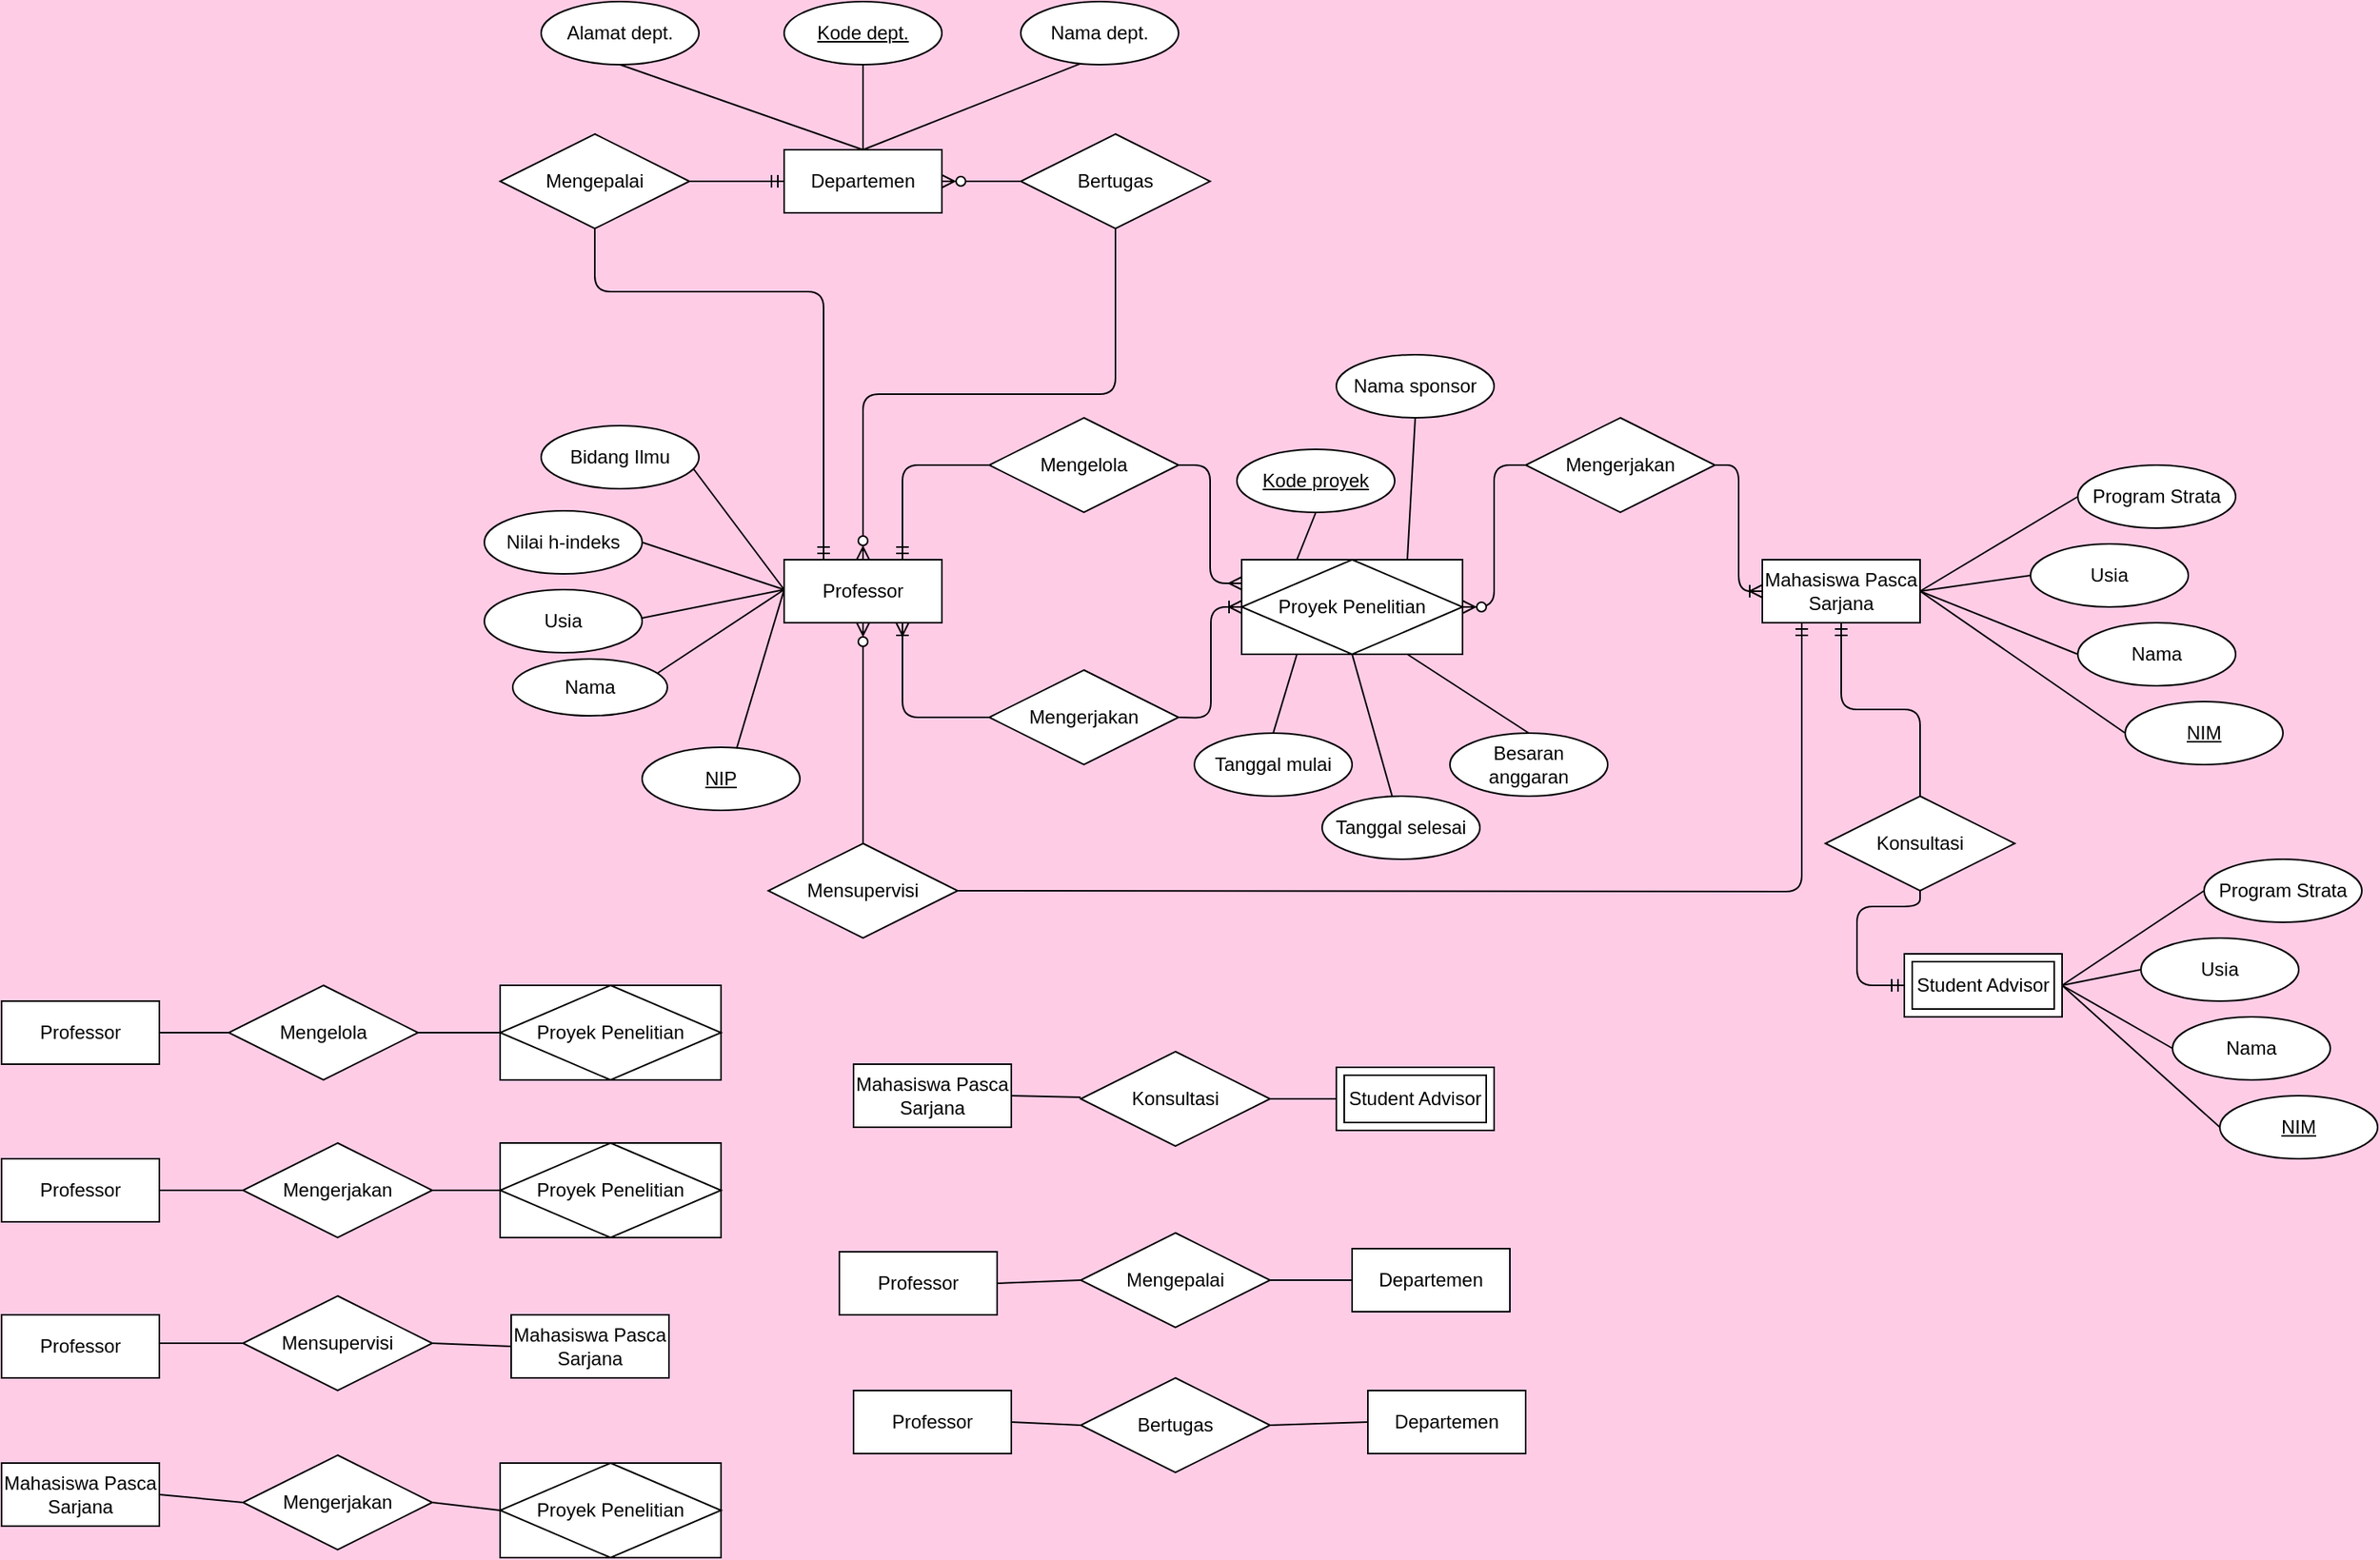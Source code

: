 <mxfile version="15.1.1" type="github">
  <diagram id="R2lEEEUBdFMjLlhIrx00" name="Page-1">
    <mxGraphModel dx="3503" dy="1647" grid="1" gridSize="9" guides="1" tooltips="1" connect="1" arrows="1" fold="1" page="1" pageScale="1" pageWidth="850" pageHeight="1100" background="#FFCCE6" math="0" shadow="0" extFonts="Permanent Marker^https://fonts.googleapis.com/css?family=Permanent+Marker">
      <root>
        <mxCell id="0" />
        <mxCell id="1" parent="0" />
        <mxCell id="OCGTsP4tq0BnDlaB6URt-13" value="Mahasiswa Pasca Sarjana" style="whiteSpace=wrap;html=1;align=center;" parent="1" vertex="1">
          <mxGeometry x="450" y="390" width="100" height="40" as="geometry" />
        </mxCell>
        <mxCell id="OCGTsP4tq0BnDlaB6URt-15" value="Program Strata" style="ellipse;whiteSpace=wrap;html=1;align=center;" parent="1" vertex="1">
          <mxGeometry x="650" y="330" width="100" height="40" as="geometry" />
        </mxCell>
        <mxCell id="OCGTsP4tq0BnDlaB6URt-16" value="Usia" style="ellipse;whiteSpace=wrap;html=1;align=center;" parent="1" vertex="1">
          <mxGeometry x="620" y="380" width="100" height="40" as="geometry" />
        </mxCell>
        <mxCell id="OCGTsP4tq0BnDlaB6URt-17" value="Nama" style="ellipse;whiteSpace=wrap;html=1;align=center;" parent="1" vertex="1">
          <mxGeometry x="650" y="430" width="100" height="40" as="geometry" />
        </mxCell>
        <mxCell id="OCGTsP4tq0BnDlaB6URt-32" value="NIM" style="ellipse;whiteSpace=wrap;html=1;align=center;fontStyle=4;" parent="1" vertex="1">
          <mxGeometry x="680" y="480" width="100" height="40" as="geometry" />
        </mxCell>
        <mxCell id="OCGTsP4tq0BnDlaB6URt-33" value="" style="endArrow=none;html=1;exitX=1;exitY=0.5;exitDx=0;exitDy=0;entryX=0;entryY=0.5;entryDx=0;entryDy=0;" parent="1" source="OCGTsP4tq0BnDlaB6URt-13" target="OCGTsP4tq0BnDlaB6URt-15" edge="1">
          <mxGeometry width="50" height="50" relative="1" as="geometry">
            <mxPoint x="580" y="500" as="sourcePoint" />
            <mxPoint x="630" y="450" as="targetPoint" />
          </mxGeometry>
        </mxCell>
        <mxCell id="OCGTsP4tq0BnDlaB6URt-34" value="" style="endArrow=none;html=1;entryX=0;entryY=0.5;entryDx=0;entryDy=0;exitX=1;exitY=0.5;exitDx=0;exitDy=0;" parent="1" source="OCGTsP4tq0BnDlaB6URt-13" target="OCGTsP4tq0BnDlaB6URt-16" edge="1">
          <mxGeometry width="50" height="50" relative="1" as="geometry">
            <mxPoint x="580" y="500" as="sourcePoint" />
            <mxPoint x="630" y="450" as="targetPoint" />
          </mxGeometry>
        </mxCell>
        <mxCell id="OCGTsP4tq0BnDlaB6URt-35" value="" style="endArrow=none;html=1;entryX=0;entryY=0.5;entryDx=0;entryDy=0;exitX=1;exitY=0.5;exitDx=0;exitDy=0;" parent="1" source="OCGTsP4tq0BnDlaB6URt-13" target="OCGTsP4tq0BnDlaB6URt-17" edge="1">
          <mxGeometry width="50" height="50" relative="1" as="geometry">
            <mxPoint x="580" y="500" as="sourcePoint" />
            <mxPoint x="630" y="450" as="targetPoint" />
          </mxGeometry>
        </mxCell>
        <mxCell id="OCGTsP4tq0BnDlaB6URt-36" value="" style="endArrow=none;html=1;entryX=0;entryY=0.5;entryDx=0;entryDy=0;exitX=1;exitY=0.5;exitDx=0;exitDy=0;" parent="1" source="OCGTsP4tq0BnDlaB6URt-13" target="OCGTsP4tq0BnDlaB6URt-32" edge="1">
          <mxGeometry width="50" height="50" relative="1" as="geometry">
            <mxPoint x="560" y="490" as="sourcePoint" />
            <mxPoint x="630" y="450" as="targetPoint" />
          </mxGeometry>
        </mxCell>
        <mxCell id="OCGTsP4tq0BnDlaB6URt-37" value="Proyek Penelitian" style="shape=associativeEntity;whiteSpace=wrap;html=1;align=center;" parent="1" vertex="1">
          <mxGeometry x="120" y="390" width="140" height="60" as="geometry" />
        </mxCell>
        <mxCell id="OCGTsP4tq0BnDlaB6URt-39" value="Departemen" style="whiteSpace=wrap;html=1;align=center;" parent="1" vertex="1">
          <mxGeometry x="-170" y="130" width="100" height="40" as="geometry" />
        </mxCell>
        <mxCell id="OCGTsP4tq0BnDlaB6URt-40" value="Program Strata" style="ellipse;whiteSpace=wrap;html=1;align=center;" parent="1" vertex="1">
          <mxGeometry x="730" y="580" width="100" height="40" as="geometry" />
        </mxCell>
        <mxCell id="OCGTsP4tq0BnDlaB6URt-41" value="Usia" style="ellipse;whiteSpace=wrap;html=1;align=center;" parent="1" vertex="1">
          <mxGeometry x="690" y="630" width="100" height="40" as="geometry" />
        </mxCell>
        <mxCell id="OCGTsP4tq0BnDlaB6URt-42" value="Nama" style="ellipse;whiteSpace=wrap;html=1;align=center;" parent="1" vertex="1">
          <mxGeometry x="710" y="680" width="100" height="40" as="geometry" />
        </mxCell>
        <mxCell id="OCGTsP4tq0BnDlaB6URt-43" value="NIM" style="ellipse;whiteSpace=wrap;html=1;align=center;fontStyle=4;" parent="1" vertex="1">
          <mxGeometry x="740" y="730" width="100" height="40" as="geometry" />
        </mxCell>
        <mxCell id="OCGTsP4tq0BnDlaB6URt-45" value="" style="endArrow=none;html=1;exitX=1;exitY=0.5;exitDx=0;exitDy=0;entryX=0;entryY=0.5;entryDx=0;entryDy=0;" parent="1" target="OCGTsP4tq0BnDlaB6URt-40" edge="1">
          <mxGeometry width="50" height="50" relative="1" as="geometry">
            <mxPoint x="640" y="660" as="sourcePoint" />
            <mxPoint x="740" y="590" as="targetPoint" />
          </mxGeometry>
        </mxCell>
        <mxCell id="OCGTsP4tq0BnDlaB6URt-46" value="" style="endArrow=none;html=1;entryX=0;entryY=0.5;entryDx=0;entryDy=0;exitX=1;exitY=0.5;exitDx=0;exitDy=0;" parent="1" target="OCGTsP4tq0BnDlaB6URt-41" edge="1">
          <mxGeometry width="50" height="50" relative="1" as="geometry">
            <mxPoint x="640" y="660" as="sourcePoint" />
            <mxPoint x="705.0" y="640" as="targetPoint" />
          </mxGeometry>
        </mxCell>
        <mxCell id="OCGTsP4tq0BnDlaB6URt-47" value="" style="endArrow=none;html=1;entryX=0;entryY=0.5;entryDx=0;entryDy=0;exitX=1;exitY=0.5;exitDx=0;exitDy=0;" parent="1" target="OCGTsP4tq0BnDlaB6URt-42" edge="1">
          <mxGeometry width="50" height="50" relative="1" as="geometry">
            <mxPoint x="640" y="660" as="sourcePoint" />
            <mxPoint x="740" y="700" as="targetPoint" />
          </mxGeometry>
        </mxCell>
        <mxCell id="OCGTsP4tq0BnDlaB6URt-48" value="" style="endArrow=none;html=1;entryX=0;entryY=0.5;entryDx=0;entryDy=0;exitX=1;exitY=0.5;exitDx=0;exitDy=0;" parent="1" target="OCGTsP4tq0BnDlaB6URt-43" edge="1">
          <mxGeometry width="50" height="50" relative="1" as="geometry">
            <mxPoint x="640.0" y="660" as="sourcePoint" />
            <mxPoint x="770" y="750.0" as="targetPoint" />
          </mxGeometry>
        </mxCell>
        <mxCell id="OCGTsP4tq0BnDlaB6URt-50" value="Student Advisor" style="shape=ext;margin=3;double=1;whiteSpace=wrap;html=1;align=center;" parent="1" vertex="1">
          <mxGeometry x="540" y="640" width="100" height="40" as="geometry" />
        </mxCell>
        <mxCell id="OCGTsP4tq0BnDlaB6URt-67" value="" style="group;fontStyle=0" parent="1" vertex="1" connectable="0">
          <mxGeometry x="-370" y="309" width="300" height="240" as="geometry" />
        </mxCell>
        <mxCell id="OCGTsP4tq0BnDlaB6URt-73" value="NIP" style="ellipse;whiteSpace=wrap;html=1;align=center;fontStyle=4;" parent="OCGTsP4tq0BnDlaB6URt-67" vertex="1">
          <mxGeometry x="110" y="200" width="100" height="40" as="geometry" />
        </mxCell>
        <mxCell id="OCGTsP4tq0BnDlaB6URt-74" value="" style="endArrow=none;html=1;exitX=0.599;exitY=0.019;exitDx=0;exitDy=0;exitPerimeter=0;fontStyle=4;entryX=0;entryY=0.5;entryDx=0;entryDy=0;" parent="OCGTsP4tq0BnDlaB6URt-67" source="OCGTsP4tq0BnDlaB6URt-73" edge="1">
          <mxGeometry width="50" height="50" relative="1" as="geometry">
            <mxPoint x="150" y="160" as="sourcePoint" />
            <mxPoint x="200" y="100" as="targetPoint" />
          </mxGeometry>
        </mxCell>
        <mxCell id="OCGTsP4tq0BnDlaB6URt-75" value="" style="endArrow=none;html=1;exitX=1;exitY=0;exitDx=0;exitDy=0;fontStyle=4" parent="OCGTsP4tq0BnDlaB6URt-67" edge="1">
          <mxGeometry width="50" height="50" relative="1" as="geometry">
            <mxPoint x="115.355" y="155.858" as="sourcePoint" />
            <mxPoint x="200" y="100" as="targetPoint" />
          </mxGeometry>
        </mxCell>
        <mxCell id="OCGTsP4tq0BnDlaB6URt-76" value="" style="endArrow=none;html=1;entryX=0;entryY=0.5;entryDx=0;entryDy=0;exitX=1;exitY=0.5;exitDx=0;exitDy=0;fontStyle=4" parent="OCGTsP4tq0BnDlaB6URt-67" edge="1">
          <mxGeometry width="50" height="50" relative="1" as="geometry">
            <mxPoint x="100.0" y="120" as="sourcePoint" />
            <mxPoint x="200" y="100" as="targetPoint" />
          </mxGeometry>
        </mxCell>
        <mxCell id="OCGTsP4tq0BnDlaB6URt-77" value="" style="endArrow=none;html=1;exitX=1;exitY=0.5;exitDx=0;exitDy=0;entryX=0;entryY=0.5;entryDx=0;entryDy=0;fontStyle=4" parent="OCGTsP4tq0BnDlaB6URt-67" edge="1">
          <mxGeometry width="50" height="50" relative="1" as="geometry">
            <mxPoint x="110.0" y="70" as="sourcePoint" />
            <mxPoint x="200" y="100" as="targetPoint" />
          </mxGeometry>
        </mxCell>
        <mxCell id="OCGTsP4tq0BnDlaB6URt-78" value="" style="endArrow=none;html=1;entryX=0;entryY=0.5;entryDx=0;entryDy=0;exitX=1;exitY=0.5;exitDx=0;exitDy=0;fontStyle=4" parent="OCGTsP4tq0BnDlaB6URt-67" edge="1">
          <mxGeometry width="50" height="50" relative="1" as="geometry">
            <mxPoint x="140" y="20" as="sourcePoint" />
            <mxPoint x="200" y="100" as="targetPoint" />
          </mxGeometry>
        </mxCell>
        <mxCell id="xYOfm9LZj6aqJ2G_BP8a-4" value="Nama" style="ellipse;whiteSpace=wrap;html=1;align=center;" vertex="1" parent="OCGTsP4tq0BnDlaB6URt-67">
          <mxGeometry x="28" y="144" width="98" height="36" as="geometry" />
        </mxCell>
        <mxCell id="xYOfm9LZj6aqJ2G_BP8a-5" value="Usia" style="ellipse;whiteSpace=wrap;html=1;align=center;" vertex="1" parent="OCGTsP4tq0BnDlaB6URt-67">
          <mxGeometry x="10" y="100" width="100" height="40" as="geometry" />
        </mxCell>
        <mxCell id="xYOfm9LZj6aqJ2G_BP8a-6" value="Nilai h-indeks" style="ellipse;whiteSpace=wrap;html=1;align=center;" vertex="1" parent="OCGTsP4tq0BnDlaB6URt-67">
          <mxGeometry x="10" y="50" width="100" height="40" as="geometry" />
        </mxCell>
        <mxCell id="xYOfm9LZj6aqJ2G_BP8a-7" value="Bidang Ilmu" style="ellipse;whiteSpace=wrap;html=1;align=center;" vertex="1" parent="OCGTsP4tq0BnDlaB6URt-67">
          <mxGeometry x="46" y="-4" width="100" height="40" as="geometry" />
        </mxCell>
        <mxCell id="xYOfm9LZj6aqJ2G_BP8a-26" value="Professor" style="whiteSpace=wrap;html=1;align=center;" vertex="1" parent="OCGTsP4tq0BnDlaB6URt-67">
          <mxGeometry x="200" y="81" width="100" height="40" as="geometry" />
        </mxCell>
        <mxCell id="OCGTsP4tq0BnDlaB6URt-82" value="Mengelola" style="shape=rhombus;perimeter=rhombusPerimeter;whiteSpace=wrap;html=1;align=center;" parent="1" vertex="1">
          <mxGeometry x="-40" y="300" width="120" height="60" as="geometry" />
        </mxCell>
        <mxCell id="OCGTsP4tq0BnDlaB6URt-83" value="Mengerjakan" style="shape=rhombus;perimeter=rhombusPerimeter;whiteSpace=wrap;html=1;align=center;" parent="1" vertex="1">
          <mxGeometry x="-40" y="460" width="120" height="60" as="geometry" />
        </mxCell>
        <mxCell id="OCGTsP4tq0BnDlaB6URt-84" value="Mengerjakan&lt;span style=&quot;color: rgba(0 , 0 , 0 , 0) ; font-family: monospace ; font-size: 0px&quot;&gt;%3CmxGraphModel%3E%3Croot%3E%3CmxCell%20id%3D%220%22%2F%3E%3CmxCell%20id%3D%221%22%20parent%3D%220%22%2F%3E%3CmxCell%20id%3D%222%22%20value%3D%22Relationship%22%20style%3D%22shape%3Drhombus%3Bperimeter%3DrhombusPerimeter%3BwhiteSpace%3Dwrap%3Bhtml%3D1%3Balign%3Dcenter%3B%22%20vertex%3D%221%22%20parent%3D%221%22%3E%3CmxGeometry%20x%3D%22-50%22%20y%3D%22300%22%20width%3D%22120%22%20height%3D%2260%22%20as%3D%22geometry%22%2F%3E%3C%2FmxCell%3E%3C%2Froot%3E%3C%2FmxGraphModel%3E&lt;/span&gt;" style="shape=rhombus;perimeter=rhombusPerimeter;whiteSpace=wrap;html=1;align=center;" parent="1" vertex="1">
          <mxGeometry x="300" y="300" width="120" height="60" as="geometry" />
        </mxCell>
        <mxCell id="OCGTsP4tq0BnDlaB6URt-86" value="Mensupervisi" style="shape=rhombus;perimeter=rhombusPerimeter;whiteSpace=wrap;html=1;align=center;" parent="1" vertex="1">
          <mxGeometry x="-180" y="570" width="120" height="60" as="geometry" />
        </mxCell>
        <mxCell id="OCGTsP4tq0BnDlaB6URt-87" value="" style="edgeStyle=orthogonalEdgeStyle;fontSize=12;html=1;endArrow=ERmandOne;entryX=0.75;entryY=0;entryDx=0;entryDy=0;exitX=0;exitY=0.5;exitDx=0;exitDy=0;" parent="1" source="OCGTsP4tq0BnDlaB6URt-82" target="xYOfm9LZj6aqJ2G_BP8a-26" edge="1">
          <mxGeometry width="100" height="100" relative="1" as="geometry">
            <mxPoint x="-140" y="370" as="sourcePoint" />
            <mxPoint x="-70" y="400" as="targetPoint" />
          </mxGeometry>
        </mxCell>
        <mxCell id="OCGTsP4tq0BnDlaB6URt-89" value="" style="edgeStyle=orthogonalEdgeStyle;fontSize=12;html=1;endArrow=ERmany;exitX=1;exitY=0.5;exitDx=0;exitDy=0;entryX=0;entryY=0.25;entryDx=0;entryDy=0;" parent="1" source="OCGTsP4tq0BnDlaB6URt-82" target="OCGTsP4tq0BnDlaB6URt-37" edge="1">
          <mxGeometry width="100" height="100" relative="1" as="geometry">
            <mxPoint x="250" y="550" as="sourcePoint" />
            <mxPoint x="350" y="450" as="targetPoint" />
          </mxGeometry>
        </mxCell>
        <mxCell id="OCGTsP4tq0BnDlaB6URt-90" value="" style="edgeStyle=orthogonalEdgeStyle;fontSize=12;html=1;endArrow=ERoneToMany;exitX=0;exitY=0.5;exitDx=0;exitDy=0;entryX=0.75;entryY=1;entryDx=0;entryDy=0;" parent="1" source="OCGTsP4tq0BnDlaB6URt-83" target="xYOfm9LZj6aqJ2G_BP8a-26" edge="1">
          <mxGeometry width="100" height="100" relative="1" as="geometry">
            <mxPoint x="250" y="550" as="sourcePoint" />
            <mxPoint x="-70" y="420" as="targetPoint" />
          </mxGeometry>
        </mxCell>
        <mxCell id="OCGTsP4tq0BnDlaB6URt-91" value="" style="edgeStyle=orthogonalEdgeStyle;fontSize=12;html=1;endArrow=ERoneToMany;entryX=0;entryY=0.5;entryDx=0;entryDy=0;" parent="1" target="OCGTsP4tq0BnDlaB6URt-37" edge="1">
          <mxGeometry width="100" height="100" relative="1" as="geometry">
            <mxPoint x="80" y="490" as="sourcePoint" />
            <mxPoint x="50" y="420" as="targetPoint" />
          </mxGeometry>
        </mxCell>
        <mxCell id="OCGTsP4tq0BnDlaB6URt-92" value="" style="edgeStyle=orthogonalEdgeStyle;fontSize=12;html=1;endArrow=ERoneToMany;exitX=1;exitY=0.5;exitDx=0;exitDy=0;entryX=0;entryY=0.5;entryDx=0;entryDy=0;" parent="1" source="OCGTsP4tq0BnDlaB6URt-84" target="OCGTsP4tq0BnDlaB6URt-13" edge="1">
          <mxGeometry width="100" height="100" relative="1" as="geometry">
            <mxPoint x="350" y="480" as="sourcePoint" />
            <mxPoint x="330" y="410" as="targetPoint" />
          </mxGeometry>
        </mxCell>
        <mxCell id="OCGTsP4tq0BnDlaB6URt-93" value="" style="edgeStyle=orthogonalEdgeStyle;fontSize=12;html=1;endArrow=ERzeroToMany;endFill=1;entryX=1;entryY=0.5;entryDx=0;entryDy=0;exitX=0;exitY=0.5;exitDx=0;exitDy=0;" parent="1" source="OCGTsP4tq0BnDlaB6URt-84" target="OCGTsP4tq0BnDlaB6URt-37" edge="1">
          <mxGeometry width="100" height="100" relative="1" as="geometry">
            <mxPoint x="250" y="550" as="sourcePoint" />
            <mxPoint x="350" y="450" as="targetPoint" />
          </mxGeometry>
        </mxCell>
        <mxCell id="OCGTsP4tq0BnDlaB6URt-94" value="" style="fontSize=12;html=1;endArrow=ERzeroToMany;endFill=1;exitX=0.5;exitY=0;exitDx=0;exitDy=0;entryX=0.5;entryY=1;entryDx=0;entryDy=0;" parent="1" source="OCGTsP4tq0BnDlaB6URt-86" edge="1">
          <mxGeometry width="100" height="100" relative="1" as="geometry">
            <mxPoint x="100" y="510" as="sourcePoint" />
            <mxPoint x="-120" y="430" as="targetPoint" />
          </mxGeometry>
        </mxCell>
        <mxCell id="OCGTsP4tq0BnDlaB6URt-95" value="" style="edgeStyle=orthogonalEdgeStyle;fontSize=12;html=1;endArrow=ERmandOne;exitX=0;exitY=0.5;exitDx=0;exitDy=0;entryX=0.25;entryY=1;entryDx=0;entryDy=0;" parent="1" target="OCGTsP4tq0BnDlaB6URt-13" edge="1">
          <mxGeometry width="100" height="100" relative="1" as="geometry">
            <mxPoint x="-60" y="600" as="sourcePoint" />
            <mxPoint x="530" y="560" as="targetPoint" />
          </mxGeometry>
        </mxCell>
        <mxCell id="OCGTsP4tq0BnDlaB6URt-97" value="Mengepalai" style="shape=rhombus;perimeter=rhombusPerimeter;whiteSpace=wrap;html=1;align=center;" parent="1" vertex="1">
          <mxGeometry x="-350" y="120" width="120" height="60" as="geometry" />
        </mxCell>
        <mxCell id="OCGTsP4tq0BnDlaB6URt-98" value="Bertugas" style="shape=rhombus;perimeter=rhombusPerimeter;whiteSpace=wrap;html=1;align=center;" parent="1" vertex="1">
          <mxGeometry x="-20" y="120" width="120" height="60" as="geometry" />
        </mxCell>
        <mxCell id="OCGTsP4tq0BnDlaB6URt-99" value="" style="fontSize=12;html=1;endArrow=ERmandOne;exitX=1;exitY=0.5;exitDx=0;exitDy=0;" parent="1" source="OCGTsP4tq0BnDlaB6URt-97" edge="1">
          <mxGeometry width="100" height="100" relative="1" as="geometry">
            <mxPoint x="-270" y="250" as="sourcePoint" />
            <mxPoint x="-170" y="150" as="targetPoint" />
          </mxGeometry>
        </mxCell>
        <mxCell id="OCGTsP4tq0BnDlaB6URt-101" value="" style="edgeStyle=orthogonalEdgeStyle;fontSize=12;html=1;endArrow=ERmandOne;entryX=0.25;entryY=0;entryDx=0;entryDy=0;exitX=0.5;exitY=1;exitDx=0;exitDy=0;" parent="1" source="OCGTsP4tq0BnDlaB6URt-97" target="xYOfm9LZj6aqJ2G_BP8a-26" edge="1">
          <mxGeometry width="100" height="100" relative="1" as="geometry">
            <mxPoint x="-310" y="200" as="sourcePoint" />
            <mxPoint x="-145" y="390" as="targetPoint" />
            <Array as="points">
              <mxPoint x="-290" y="220" />
              <mxPoint x="-145" y="220" />
            </Array>
          </mxGeometry>
        </mxCell>
        <mxCell id="OCGTsP4tq0BnDlaB6URt-106" value="" style="fontSize=12;html=1;endArrow=ERmandOne;edgeStyle=orthogonalEdgeStyle;entryX=0;entryY=0.5;entryDx=0;entryDy=0;entryPerimeter=0;exitX=0.5;exitY=1;exitDx=0;exitDy=0;" parent="1" source="OCGTsP4tq0BnDlaB6URt-107" target="OCGTsP4tq0BnDlaB6URt-50" edge="1">
          <mxGeometry width="100" height="100" relative="1" as="geometry">
            <mxPoint x="500" y="530" as="sourcePoint" />
            <mxPoint x="530" y="660" as="targetPoint" />
            <Array as="points">
              <mxPoint x="550" y="610" />
              <mxPoint x="510" y="610" />
              <mxPoint x="510" y="660" />
            </Array>
          </mxGeometry>
        </mxCell>
        <mxCell id="OCGTsP4tq0BnDlaB6URt-107" value="Konsultasi" style="shape=rhombus;perimeter=rhombusPerimeter;whiteSpace=wrap;html=1;align=center;" parent="1" vertex="1">
          <mxGeometry x="490" y="540" width="120" height="60" as="geometry" />
        </mxCell>
        <mxCell id="OCGTsP4tq0BnDlaB6URt-108" value="" style="fontSize=12;html=1;endArrow=ERmandOne;edgeStyle=orthogonalEdgeStyle;entryX=0.5;entryY=1;entryDx=0;entryDy=0;exitX=0.5;exitY=0;exitDx=0;exitDy=0;" parent="1" source="OCGTsP4tq0BnDlaB6URt-107" target="OCGTsP4tq0BnDlaB6URt-13" edge="1">
          <mxGeometry width="100" height="100" relative="1" as="geometry">
            <mxPoint x="550" y="530" as="sourcePoint" />
            <mxPoint x="540" y="490" as="targetPoint" />
          </mxGeometry>
        </mxCell>
        <mxCell id="xYOfm9LZj6aqJ2G_BP8a-1" value="" style="edgeStyle=orthogonalEdgeStyle;fontSize=12;html=1;endArrow=ERzeroToMany;endFill=1;entryX=0.5;entryY=0;entryDx=0;entryDy=0;exitX=0.5;exitY=1;exitDx=0;exitDy=0;" edge="1" parent="1" source="OCGTsP4tq0BnDlaB6URt-98" target="xYOfm9LZj6aqJ2G_BP8a-26">
          <mxGeometry width="100" height="100" relative="1" as="geometry">
            <mxPoint x="-70" y="300" as="sourcePoint" />
            <mxPoint x="-110" y="390" as="targetPoint" />
          </mxGeometry>
        </mxCell>
        <mxCell id="xYOfm9LZj6aqJ2G_BP8a-2" value="" style="fontSize=12;html=1;endArrow=ERzeroToMany;endFill=1;exitX=0;exitY=0.5;exitDx=0;exitDy=0;entryX=1;entryY=0.5;entryDx=0;entryDy=0;" edge="1" parent="1" source="OCGTsP4tq0BnDlaB6URt-98" target="OCGTsP4tq0BnDlaB6URt-39">
          <mxGeometry width="100" height="100" relative="1" as="geometry">
            <mxPoint x="-103" y="145.5" as="sourcePoint" />
            <mxPoint x="-70" y="154.5" as="targetPoint" />
          </mxGeometry>
        </mxCell>
        <mxCell id="xYOfm9LZj6aqJ2G_BP8a-8" value="Kode dept." style="ellipse;whiteSpace=wrap;html=1;align=center;fontStyle=4;" vertex="1" parent="1">
          <mxGeometry x="-170" y="36" width="100" height="40" as="geometry" />
        </mxCell>
        <mxCell id="xYOfm9LZj6aqJ2G_BP8a-9" value="Kode proyek" style="ellipse;whiteSpace=wrap;html=1;align=center;fontStyle=4;" vertex="1" parent="1">
          <mxGeometry x="117" y="320" width="100" height="40" as="geometry" />
        </mxCell>
        <mxCell id="xYOfm9LZj6aqJ2G_BP8a-10" value="Nama dept." style="ellipse;whiteSpace=wrap;html=1;align=center;" vertex="1" parent="1">
          <mxGeometry x="-20" y="36" width="100" height="40" as="geometry" />
        </mxCell>
        <mxCell id="xYOfm9LZj6aqJ2G_BP8a-11" value="Alamat dept." style="ellipse;whiteSpace=wrap;html=1;align=center;" vertex="1" parent="1">
          <mxGeometry x="-324" y="36" width="100" height="40" as="geometry" />
        </mxCell>
        <mxCell id="xYOfm9LZj6aqJ2G_BP8a-12" value="" style="endArrow=none;html=1;exitX=0.5;exitY=0;exitDx=0;exitDy=0;" edge="1" parent="1" source="OCGTsP4tq0BnDlaB6URt-39" target="xYOfm9LZj6aqJ2G_BP8a-8">
          <mxGeometry width="50" height="50" relative="1" as="geometry">
            <mxPoint x="-126" y="130" as="sourcePoint" />
            <mxPoint x="-26.0" y="70" as="targetPoint" />
          </mxGeometry>
        </mxCell>
        <mxCell id="xYOfm9LZj6aqJ2G_BP8a-13" value="" style="endArrow=none;html=1;entryX=0.38;entryY=0.983;entryDx=0;entryDy=0;entryPerimeter=0;exitX=0.5;exitY=0;exitDx=0;exitDy=0;" edge="1" parent="1" source="OCGTsP4tq0BnDlaB6URt-39" target="xYOfm9LZj6aqJ2G_BP8a-10">
          <mxGeometry width="50" height="50" relative="1" as="geometry">
            <mxPoint x="-117" y="126" as="sourcePoint" />
            <mxPoint x="-111" y="85" as="targetPoint" />
          </mxGeometry>
        </mxCell>
        <mxCell id="xYOfm9LZj6aqJ2G_BP8a-14" value="" style="endArrow=none;html=1;exitX=0.5;exitY=0;exitDx=0;exitDy=0;entryX=0.5;entryY=1;entryDx=0;entryDy=0;" edge="1" parent="1" source="OCGTsP4tq0BnDlaB6URt-39" target="xYOfm9LZj6aqJ2G_BP8a-11">
          <mxGeometry width="50" height="50" relative="1" as="geometry">
            <mxPoint x="-111" y="139" as="sourcePoint" />
            <mxPoint x="27" y="84.32" as="targetPoint" />
          </mxGeometry>
        </mxCell>
        <mxCell id="xYOfm9LZj6aqJ2G_BP8a-16" value="Nama sponsor" style="ellipse;whiteSpace=wrap;html=1;align=center;" vertex="1" parent="1">
          <mxGeometry x="180" y="260" width="100" height="40" as="geometry" />
        </mxCell>
        <mxCell id="xYOfm9LZj6aqJ2G_BP8a-17" value="Tanggal mulai" style="ellipse;whiteSpace=wrap;html=1;align=center;" vertex="1" parent="1">
          <mxGeometry x="90" y="500" width="100" height="40" as="geometry" />
        </mxCell>
        <mxCell id="xYOfm9LZj6aqJ2G_BP8a-18" value="Tanggal selesai" style="ellipse;whiteSpace=wrap;html=1;align=center;" vertex="1" parent="1">
          <mxGeometry x="171" y="540" width="100" height="40" as="geometry" />
        </mxCell>
        <mxCell id="xYOfm9LZj6aqJ2G_BP8a-19" value="Besaran anggaran" style="ellipse;whiteSpace=wrap;html=1;align=center;" vertex="1" parent="1">
          <mxGeometry x="252" y="500" width="100" height="40" as="geometry" />
        </mxCell>
        <mxCell id="xYOfm9LZj6aqJ2G_BP8a-21" value="" style="endArrow=none;html=1;entryX=0.5;entryY=1;entryDx=0;entryDy=0;exitX=0.25;exitY=0;exitDx=0;exitDy=0;" edge="1" parent="1" source="OCGTsP4tq0BnDlaB6URt-37" target="xYOfm9LZj6aqJ2G_BP8a-9">
          <mxGeometry width="50" height="50" relative="1" as="geometry">
            <mxPoint x="167" y="396" as="sourcePoint" />
            <mxPoint x="180" y="340" as="targetPoint" />
          </mxGeometry>
        </mxCell>
        <mxCell id="xYOfm9LZj6aqJ2G_BP8a-22" value="" style="endArrow=none;html=1;entryX=0.5;entryY=1;entryDx=0;entryDy=0;exitX=0.75;exitY=0;exitDx=0;exitDy=0;" edge="1" parent="1" source="OCGTsP4tq0BnDlaB6URt-37" target="xYOfm9LZj6aqJ2G_BP8a-16">
          <mxGeometry width="50" height="50" relative="1" as="geometry">
            <mxPoint x="164.0" y="399" as="sourcePoint" />
            <mxPoint x="176" y="369" as="targetPoint" />
          </mxGeometry>
        </mxCell>
        <mxCell id="xYOfm9LZj6aqJ2G_BP8a-23" value="" style="endArrow=none;html=1;exitX=0.5;exitY=0;exitDx=0;exitDy=0;entryX=0.25;entryY=1;entryDx=0;entryDy=0;" edge="1" parent="1" source="xYOfm9LZj6aqJ2G_BP8a-17" target="OCGTsP4tq0BnDlaB6URt-37">
          <mxGeometry width="50" height="50" relative="1" as="geometry">
            <mxPoint x="137.5" y="500" as="sourcePoint" />
            <mxPoint x="137" y="452" as="targetPoint" />
          </mxGeometry>
        </mxCell>
        <mxCell id="xYOfm9LZj6aqJ2G_BP8a-24" value="" style="endArrow=none;html=1;entryX=0.5;entryY=1;entryDx=0;entryDy=0;" edge="1" parent="1" source="xYOfm9LZj6aqJ2G_BP8a-18" target="OCGTsP4tq0BnDlaB6URt-37">
          <mxGeometry width="50" height="50" relative="1" as="geometry">
            <mxPoint x="201.0" y="498.0" as="sourcePoint" />
            <mxPoint x="198" y="450" as="targetPoint" />
          </mxGeometry>
        </mxCell>
        <mxCell id="xYOfm9LZj6aqJ2G_BP8a-25" value="" style="endArrow=none;html=1;entryX=0.75;entryY=1;entryDx=0;entryDy=0;exitX=0.5;exitY=0;exitDx=0;exitDy=0;" edge="1" parent="1" source="xYOfm9LZj6aqJ2G_BP8a-19" target="OCGTsP4tq0BnDlaB6URt-37">
          <mxGeometry width="50" height="50" relative="1" as="geometry">
            <mxPoint x="224.435" y="549.124" as="sourcePoint" />
            <mxPoint x="199" y="459" as="targetPoint" />
          </mxGeometry>
        </mxCell>
        <mxCell id="xYOfm9LZj6aqJ2G_BP8a-27" value="Professor" style="whiteSpace=wrap;html=1;align=center;" vertex="1" parent="1">
          <mxGeometry x="-666" y="670" width="100" height="40" as="geometry" />
        </mxCell>
        <mxCell id="xYOfm9LZj6aqJ2G_BP8a-28" value="Mengelola" style="shape=rhombus;perimeter=rhombusPerimeter;whiteSpace=wrap;html=1;align=center;" vertex="1" parent="1">
          <mxGeometry x="-522" y="660" width="120" height="60" as="geometry" />
        </mxCell>
        <mxCell id="xYOfm9LZj6aqJ2G_BP8a-29" value="Proyek Penelitian" style="shape=associativeEntity;whiteSpace=wrap;html=1;align=center;" vertex="1" parent="1">
          <mxGeometry x="-350" y="660" width="140" height="60" as="geometry" />
        </mxCell>
        <mxCell id="xYOfm9LZj6aqJ2G_BP8a-30" value="Professor" style="whiteSpace=wrap;html=1;align=center;" vertex="1" parent="1">
          <mxGeometry x="-666" y="770" width="100" height="40" as="geometry" />
        </mxCell>
        <mxCell id="xYOfm9LZj6aqJ2G_BP8a-31" value="Mengerjakan" style="shape=rhombus;perimeter=rhombusPerimeter;whiteSpace=wrap;html=1;align=center;" vertex="1" parent="1">
          <mxGeometry x="-513" y="760" width="120" height="60" as="geometry" />
        </mxCell>
        <mxCell id="xYOfm9LZj6aqJ2G_BP8a-32" value="Proyek Penelitian" style="shape=associativeEntity;whiteSpace=wrap;html=1;align=center;" vertex="1" parent="1">
          <mxGeometry x="-350" y="760" width="140" height="60" as="geometry" />
        </mxCell>
        <mxCell id="xYOfm9LZj6aqJ2G_BP8a-33" value="Professor" style="whiteSpace=wrap;html=1;align=center;" vertex="1" parent="1">
          <mxGeometry x="-666" y="869" width="100" height="40" as="geometry" />
        </mxCell>
        <mxCell id="xYOfm9LZj6aqJ2G_BP8a-34" value="Mensupervisi" style="shape=rhombus;perimeter=rhombusPerimeter;whiteSpace=wrap;html=1;align=center;" vertex="1" parent="1">
          <mxGeometry x="-513" y="857" width="120" height="60" as="geometry" />
        </mxCell>
        <mxCell id="xYOfm9LZj6aqJ2G_BP8a-35" value="Mahasiswa Pasca Sarjana" style="whiteSpace=wrap;html=1;align=center;" vertex="1" parent="1">
          <mxGeometry x="-343" y="869" width="100" height="40" as="geometry" />
        </mxCell>
        <mxCell id="xYOfm9LZj6aqJ2G_BP8a-36" value="Mahasiswa Pasca Sarjana" style="whiteSpace=wrap;html=1;align=center;" vertex="1" parent="1">
          <mxGeometry x="-666" y="963" width="100" height="40" as="geometry" />
        </mxCell>
        <mxCell id="xYOfm9LZj6aqJ2G_BP8a-37" value="Mengerjakan&lt;span style=&quot;color: rgba(0 , 0 , 0 , 0) ; font-family: monospace ; font-size: 0px&quot;&gt;%3CmxGraphModel%3E%3Croot%3E%3CmxCell%20id%3D%220%22%2F%3E%3CmxCell%20id%3D%221%22%20parent%3D%220%22%2F%3E%3CmxCell%20id%3D%222%22%20value%3D%22Relationship%22%20style%3D%22shape%3Drhombus%3Bperimeter%3DrhombusPerimeter%3BwhiteSpace%3Dwrap%3Bhtml%3D1%3Balign%3Dcenter%3B%22%20vertex%3D%221%22%20parent%3D%221%22%3E%3CmxGeometry%20x%3D%22-50%22%20y%3D%22300%22%20width%3D%22120%22%20height%3D%2260%22%20as%3D%22geometry%22%2F%3E%3C%2FmxCell%3E%3C%2Froot%3E%3C%2FmxGraphModel%3E&lt;/span&gt;" style="shape=rhombus;perimeter=rhombusPerimeter;whiteSpace=wrap;html=1;align=center;" vertex="1" parent="1">
          <mxGeometry x="-513" y="958" width="120" height="60" as="geometry" />
        </mxCell>
        <mxCell id="xYOfm9LZj6aqJ2G_BP8a-38" value="Proyek Penelitian" style="shape=associativeEntity;whiteSpace=wrap;html=1;align=center;" vertex="1" parent="1">
          <mxGeometry x="-350" y="963" width="140" height="60" as="geometry" />
        </mxCell>
        <mxCell id="xYOfm9LZj6aqJ2G_BP8a-39" value="Mahasiswa Pasca Sarjana" style="whiteSpace=wrap;html=1;align=center;" vertex="1" parent="1">
          <mxGeometry x="-126" y="710" width="100" height="40" as="geometry" />
        </mxCell>
        <mxCell id="xYOfm9LZj6aqJ2G_BP8a-40" value="Konsultasi" style="shape=rhombus;perimeter=rhombusPerimeter;whiteSpace=wrap;html=1;align=center;" vertex="1" parent="1">
          <mxGeometry x="18" y="702" width="120" height="60" as="geometry" />
        </mxCell>
        <mxCell id="xYOfm9LZj6aqJ2G_BP8a-41" value="Student Advisor" style="shape=ext;margin=3;double=1;whiteSpace=wrap;html=1;align=center;" vertex="1" parent="1">
          <mxGeometry x="180" y="712" width="100" height="40" as="geometry" />
        </mxCell>
        <mxCell id="xYOfm9LZj6aqJ2G_BP8a-42" value="Professor" style="whiteSpace=wrap;html=1;align=center;" vertex="1" parent="1">
          <mxGeometry x="-135" y="829" width="100" height="40" as="geometry" />
        </mxCell>
        <mxCell id="xYOfm9LZj6aqJ2G_BP8a-43" value="Professor" style="whiteSpace=wrap;html=1;align=center;" vertex="1" parent="1">
          <mxGeometry x="-126" y="917" width="100" height="40" as="geometry" />
        </mxCell>
        <mxCell id="xYOfm9LZj6aqJ2G_BP8a-44" value="Departemen" style="whiteSpace=wrap;html=1;align=center;" vertex="1" parent="1">
          <mxGeometry x="190" y="827" width="100" height="40" as="geometry" />
        </mxCell>
        <mxCell id="xYOfm9LZj6aqJ2G_BP8a-45" value="Departemen" style="whiteSpace=wrap;html=1;align=center;" vertex="1" parent="1">
          <mxGeometry x="200" y="917" width="100" height="40" as="geometry" />
        </mxCell>
        <mxCell id="xYOfm9LZj6aqJ2G_BP8a-46" value="Mengepalai" style="shape=rhombus;perimeter=rhombusPerimeter;whiteSpace=wrap;html=1;align=center;" vertex="1" parent="1">
          <mxGeometry x="18" y="817" width="120" height="60" as="geometry" />
        </mxCell>
        <mxCell id="xYOfm9LZj6aqJ2G_BP8a-47" value="Bertugas" style="shape=rhombus;perimeter=rhombusPerimeter;whiteSpace=wrap;html=1;align=center;" vertex="1" parent="1">
          <mxGeometry x="18" y="909" width="120" height="60" as="geometry" />
        </mxCell>
        <mxCell id="xYOfm9LZj6aqJ2G_BP8a-48" value="" style="endArrow=none;html=1;exitX=1;exitY=0.5;exitDx=0;exitDy=0;entryX=0;entryY=0.5;entryDx=0;entryDy=0;" edge="1" parent="1" source="xYOfm9LZj6aqJ2G_BP8a-27" target="xYOfm9LZj6aqJ2G_BP8a-28">
          <mxGeometry width="50" height="50" relative="1" as="geometry">
            <mxPoint x="-414" y="959" as="sourcePoint" />
            <mxPoint x="-364" y="909" as="targetPoint" />
          </mxGeometry>
        </mxCell>
        <mxCell id="xYOfm9LZj6aqJ2G_BP8a-50" value="" style="endArrow=none;html=1;exitX=1;exitY=0.5;exitDx=0;exitDy=0;entryX=0;entryY=0.5;entryDx=0;entryDy=0;" edge="1" parent="1" source="xYOfm9LZj6aqJ2G_BP8a-28" target="xYOfm9LZj6aqJ2G_BP8a-29">
          <mxGeometry width="50" height="50" relative="1" as="geometry">
            <mxPoint x="-402" y="689.41" as="sourcePoint" />
            <mxPoint x="-358.0" y="689.41" as="targetPoint" />
          </mxGeometry>
        </mxCell>
        <mxCell id="xYOfm9LZj6aqJ2G_BP8a-51" value="" style="endArrow=none;html=1;entryX=0;entryY=0.5;entryDx=0;entryDy=0;exitX=1;exitY=0.5;exitDx=0;exitDy=0;" edge="1" parent="1" source="xYOfm9LZj6aqJ2G_BP8a-30" target="xYOfm9LZj6aqJ2G_BP8a-31">
          <mxGeometry width="50" height="50" relative="1" as="geometry">
            <mxPoint x="-567" y="790" as="sourcePoint" />
            <mxPoint x="-522.0" y="789.41" as="targetPoint" />
          </mxGeometry>
        </mxCell>
        <mxCell id="xYOfm9LZj6aqJ2G_BP8a-52" value="" style="endArrow=none;html=1;exitX=1;exitY=0.5;exitDx=0;exitDy=0;entryX=0;entryY=0.5;entryDx=0;entryDy=0;" edge="1" parent="1" source="xYOfm9LZj6aqJ2G_BP8a-31" target="xYOfm9LZj6aqJ2G_BP8a-32">
          <mxGeometry width="50" height="50" relative="1" as="geometry">
            <mxPoint x="-393" y="789.41" as="sourcePoint" />
            <mxPoint x="-351" y="789" as="targetPoint" />
          </mxGeometry>
        </mxCell>
        <mxCell id="xYOfm9LZj6aqJ2G_BP8a-53" value="" style="endArrow=none;html=1;entryX=0;entryY=0.5;entryDx=0;entryDy=0;" edge="1" parent="1" target="xYOfm9LZj6aqJ2G_BP8a-34">
          <mxGeometry width="50" height="50" relative="1" as="geometry">
            <mxPoint x="-566" y="887" as="sourcePoint" />
            <mxPoint x="-513" y="888.41" as="targetPoint" />
          </mxGeometry>
        </mxCell>
        <mxCell id="xYOfm9LZj6aqJ2G_BP8a-54" value="" style="endArrow=none;html=1;entryX=0;entryY=0.5;entryDx=0;entryDy=0;exitX=1;exitY=0.5;exitDx=0;exitDy=0;" edge="1" parent="1" source="xYOfm9LZj6aqJ2G_BP8a-34" target="xYOfm9LZj6aqJ2G_BP8a-35">
          <mxGeometry width="50" height="50" relative="1" as="geometry">
            <mxPoint x="-387" y="889" as="sourcePoint" />
            <mxPoint x="-349.0" y="888.66" as="targetPoint" />
          </mxGeometry>
        </mxCell>
        <mxCell id="xYOfm9LZj6aqJ2G_BP8a-55" style="edgeStyle=none;rounded=0;orthogonalLoop=1;jettySize=auto;html=1;entryX=1;entryY=0.5;entryDx=0;entryDy=0;" edge="1" parent="1" source="xYOfm9LZj6aqJ2G_BP8a-34" target="xYOfm9LZj6aqJ2G_BP8a-34">
          <mxGeometry relative="1" as="geometry" />
        </mxCell>
        <mxCell id="xYOfm9LZj6aqJ2G_BP8a-56" value="" style="endArrow=none;html=1;entryX=0;entryY=0.5;entryDx=0;entryDy=0;exitX=1;exitY=0.5;exitDx=0;exitDy=0;" edge="1" parent="1" source="xYOfm9LZj6aqJ2G_BP8a-36" target="xYOfm9LZj6aqJ2G_BP8a-37">
          <mxGeometry width="50" height="50" relative="1" as="geometry">
            <mxPoint x="-566" y="982.66" as="sourcePoint" />
            <mxPoint x="-513.0" y="982.66" as="targetPoint" />
          </mxGeometry>
        </mxCell>
        <mxCell id="xYOfm9LZj6aqJ2G_BP8a-57" value="" style="endArrow=none;html=1;entryX=0;entryY=0.5;entryDx=0;entryDy=0;exitX=1;exitY=0.5;exitDx=0;exitDy=0;" edge="1" parent="1" source="xYOfm9LZj6aqJ2G_BP8a-37" target="xYOfm9LZj6aqJ2G_BP8a-38">
          <mxGeometry width="50" height="50" relative="1" as="geometry">
            <mxPoint x="-396" y="987" as="sourcePoint" />
            <mxPoint x="-343.0" y="992" as="targetPoint" />
          </mxGeometry>
        </mxCell>
        <mxCell id="xYOfm9LZj6aqJ2G_BP8a-59" value="" style="endArrow=none;html=1;exitX=1;exitY=0.5;exitDx=0;exitDy=0;" edge="1" parent="1" source="xYOfm9LZj6aqJ2G_BP8a-39">
          <mxGeometry width="50" height="50" relative="1" as="geometry">
            <mxPoint x="-26" y="731" as="sourcePoint" />
            <mxPoint x="18" y="731" as="targetPoint" />
          </mxGeometry>
        </mxCell>
        <mxCell id="xYOfm9LZj6aqJ2G_BP8a-60" value="" style="endArrow=none;html=1;exitX=1;exitY=0.5;exitDx=0;exitDy=0;entryX=0;entryY=0.5;entryDx=0;entryDy=0;" edge="1" parent="1" source="xYOfm9LZj6aqJ2G_BP8a-40" target="xYOfm9LZj6aqJ2G_BP8a-41">
          <mxGeometry width="50" height="50" relative="1" as="geometry">
            <mxPoint x="136" y="731.5" as="sourcePoint" />
            <mxPoint x="180" y="732.5" as="targetPoint" />
          </mxGeometry>
        </mxCell>
        <mxCell id="xYOfm9LZj6aqJ2G_BP8a-61" value="" style="endArrow=none;html=1;exitX=1;exitY=0.5;exitDx=0;exitDy=0;entryX=0;entryY=0.5;entryDx=0;entryDy=0;" edge="1" parent="1" source="xYOfm9LZj6aqJ2G_BP8a-42" target="xYOfm9LZj6aqJ2G_BP8a-46">
          <mxGeometry width="50" height="50" relative="1" as="geometry">
            <mxPoint x="-20" y="846.66" as="sourcePoint" />
            <mxPoint x="22.0" y="846.66" as="targetPoint" />
          </mxGeometry>
        </mxCell>
        <mxCell id="xYOfm9LZj6aqJ2G_BP8a-62" value="" style="endArrow=none;html=1;exitX=1;exitY=0.5;exitDx=0;exitDy=0;entryX=0;entryY=0.5;entryDx=0;entryDy=0;" edge="1" parent="1" source="xYOfm9LZj6aqJ2G_BP8a-46" target="xYOfm9LZj6aqJ2G_BP8a-44">
          <mxGeometry width="50" height="50" relative="1" as="geometry">
            <mxPoint x="146" y="846.66" as="sourcePoint" />
            <mxPoint x="188" y="847" as="targetPoint" />
          </mxGeometry>
        </mxCell>
        <mxCell id="xYOfm9LZj6aqJ2G_BP8a-63" value="" style="endArrow=none;html=1;exitX=1;exitY=0.5;exitDx=0;exitDy=0;entryX=0;entryY=0.5;entryDx=0;entryDy=0;" edge="1" parent="1" source="xYOfm9LZj6aqJ2G_BP8a-43" target="xYOfm9LZj6aqJ2G_BP8a-47">
          <mxGeometry width="50" height="50" relative="1" as="geometry">
            <mxPoint x="-20" y="945.0" as="sourcePoint" />
            <mxPoint x="22" y="945.0" as="targetPoint" />
          </mxGeometry>
        </mxCell>
        <mxCell id="xYOfm9LZj6aqJ2G_BP8a-64" value="" style="endArrow=none;html=1;exitX=1;exitY=0.5;exitDx=0;exitDy=0;entryX=0;entryY=0.5;entryDx=0;entryDy=0;" edge="1" parent="1" source="xYOfm9LZj6aqJ2G_BP8a-47" target="xYOfm9LZj6aqJ2G_BP8a-45">
          <mxGeometry width="50" height="50" relative="1" as="geometry">
            <mxPoint x="148" y="947.66" as="sourcePoint" />
            <mxPoint x="190" y="947.66" as="targetPoint" />
          </mxGeometry>
        </mxCell>
      </root>
    </mxGraphModel>
  </diagram>
</mxfile>

